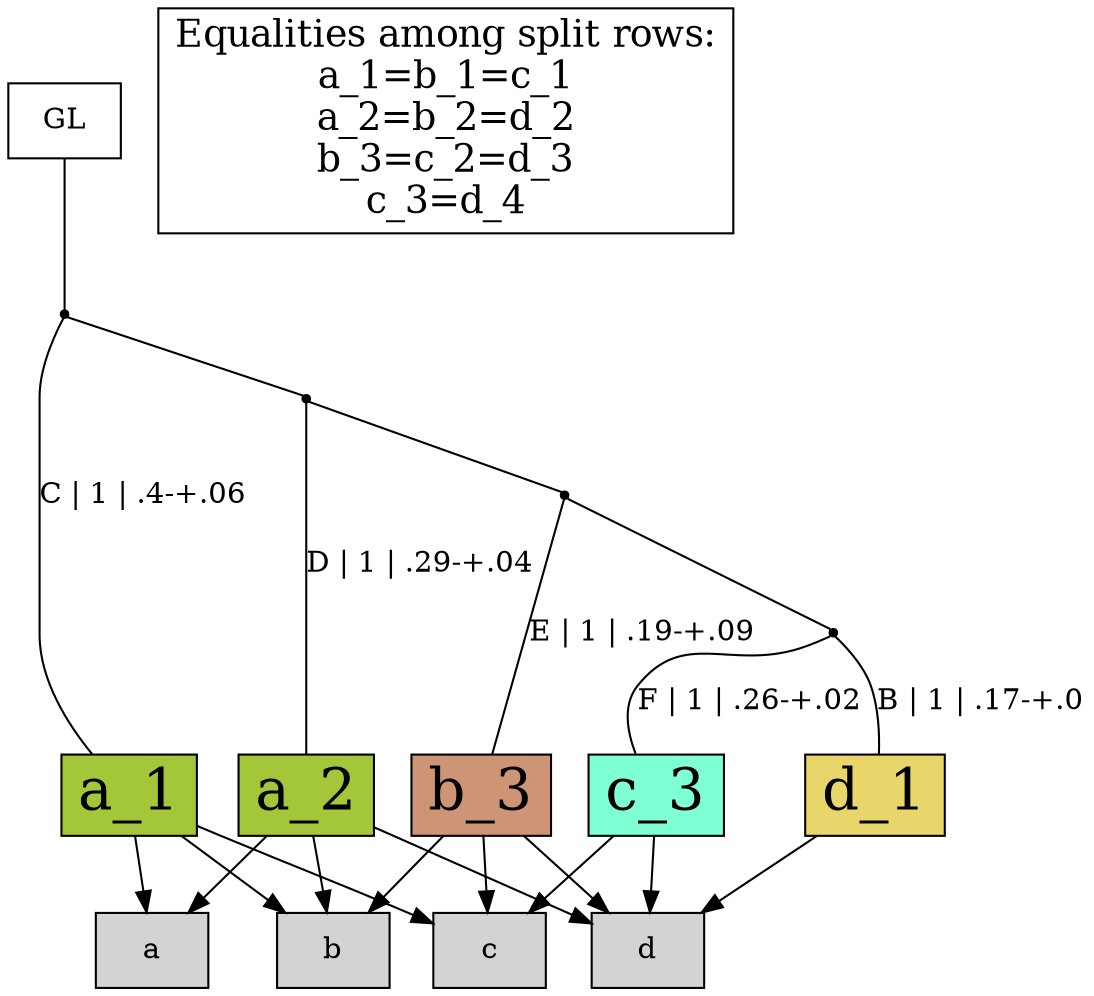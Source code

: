 digraph {
rowa[label="a",shape=box,style=filled];
rowb[label="b",shape=box,style=filled];
rowc[label="c",shape=box,style=filled];
rowd[label="d",shape=box,style=filled];
a_1[label="a_1",shape=box,style=filled,fontsize=28,fillcolor="#a4c639"];
a_1 -> rowa[arrowhead="normal"];
a_1 -> rowb[arrowhead="normal"];
a_1 -> rowc[arrowhead="normal"];
a_2[label="a_2",shape=box,style=filled,fontsize=28,fillcolor="#a4c639"];
a_2 -> rowa[arrowhead="normal"];
a_2 -> rowb[arrowhead="normal"];
a_2 -> rowd[arrowhead="normal"];
b_3[label="b_3",shape=box,style=filled,fontsize=28,fillcolor="#cd9575"];
b_3 -> rowb[arrowhead="normal"];
b_3 -> rowc[arrowhead="normal"];
b_3 -> rowd[arrowhead="normal"];
c_3[label="c_3",shape=box,style=filled,fontsize=28,fillcolor="#7fffd4"];
c_3 -> rowc[arrowhead="normal"];
c_3 -> rowd[arrowhead="normal"];
d_1[label="d_1",shape=box,style=filled,fontsize=28,fillcolor="#e9d66b"];
d_1 -> rowd[arrowhead="normal"];
legend[label="Equalities among split rows:
a_1=b_1=c_1
a_2=b_2=d_2
b_3=c_2=d_3
c_3=d_4
",shape=box,fontsize=18];
Int1[shape=point,style=filled,fillcolor=black,label=""];
Int1 -> c_3[arrowhead=none, label="F | 1 | .26-+.02"];
Int1 -> d_1[arrowhead=none, label="B | 1 | .17-+.0"];
Int2[shape=point,style=filled,fillcolor=black,label=""];
Int2 -> b_3[arrowhead=none, label="E | 1 | .19-+.09"];
Int2 -> Int1[arrowhead=none, label=""];
Int3[shape=point,style=filled,fillcolor=black,label=""];
Int3 -> a_2[arrowhead=none, label="D | 1 | .29-+.04"];
Int3 -> Int2[arrowhead=none, label=""];
Int4[shape=point,style=filled,fillcolor=black,label=""];
Int4 -> a_1[arrowhead=none, label="C | 1 | .4-+.06"];
Int4 -> Int3[arrowhead=none, label=""];
GL[label="GL",shape=box,style=filled,fillcolor=white];
GL -> Int4[arrowhead=none, label=""];
}